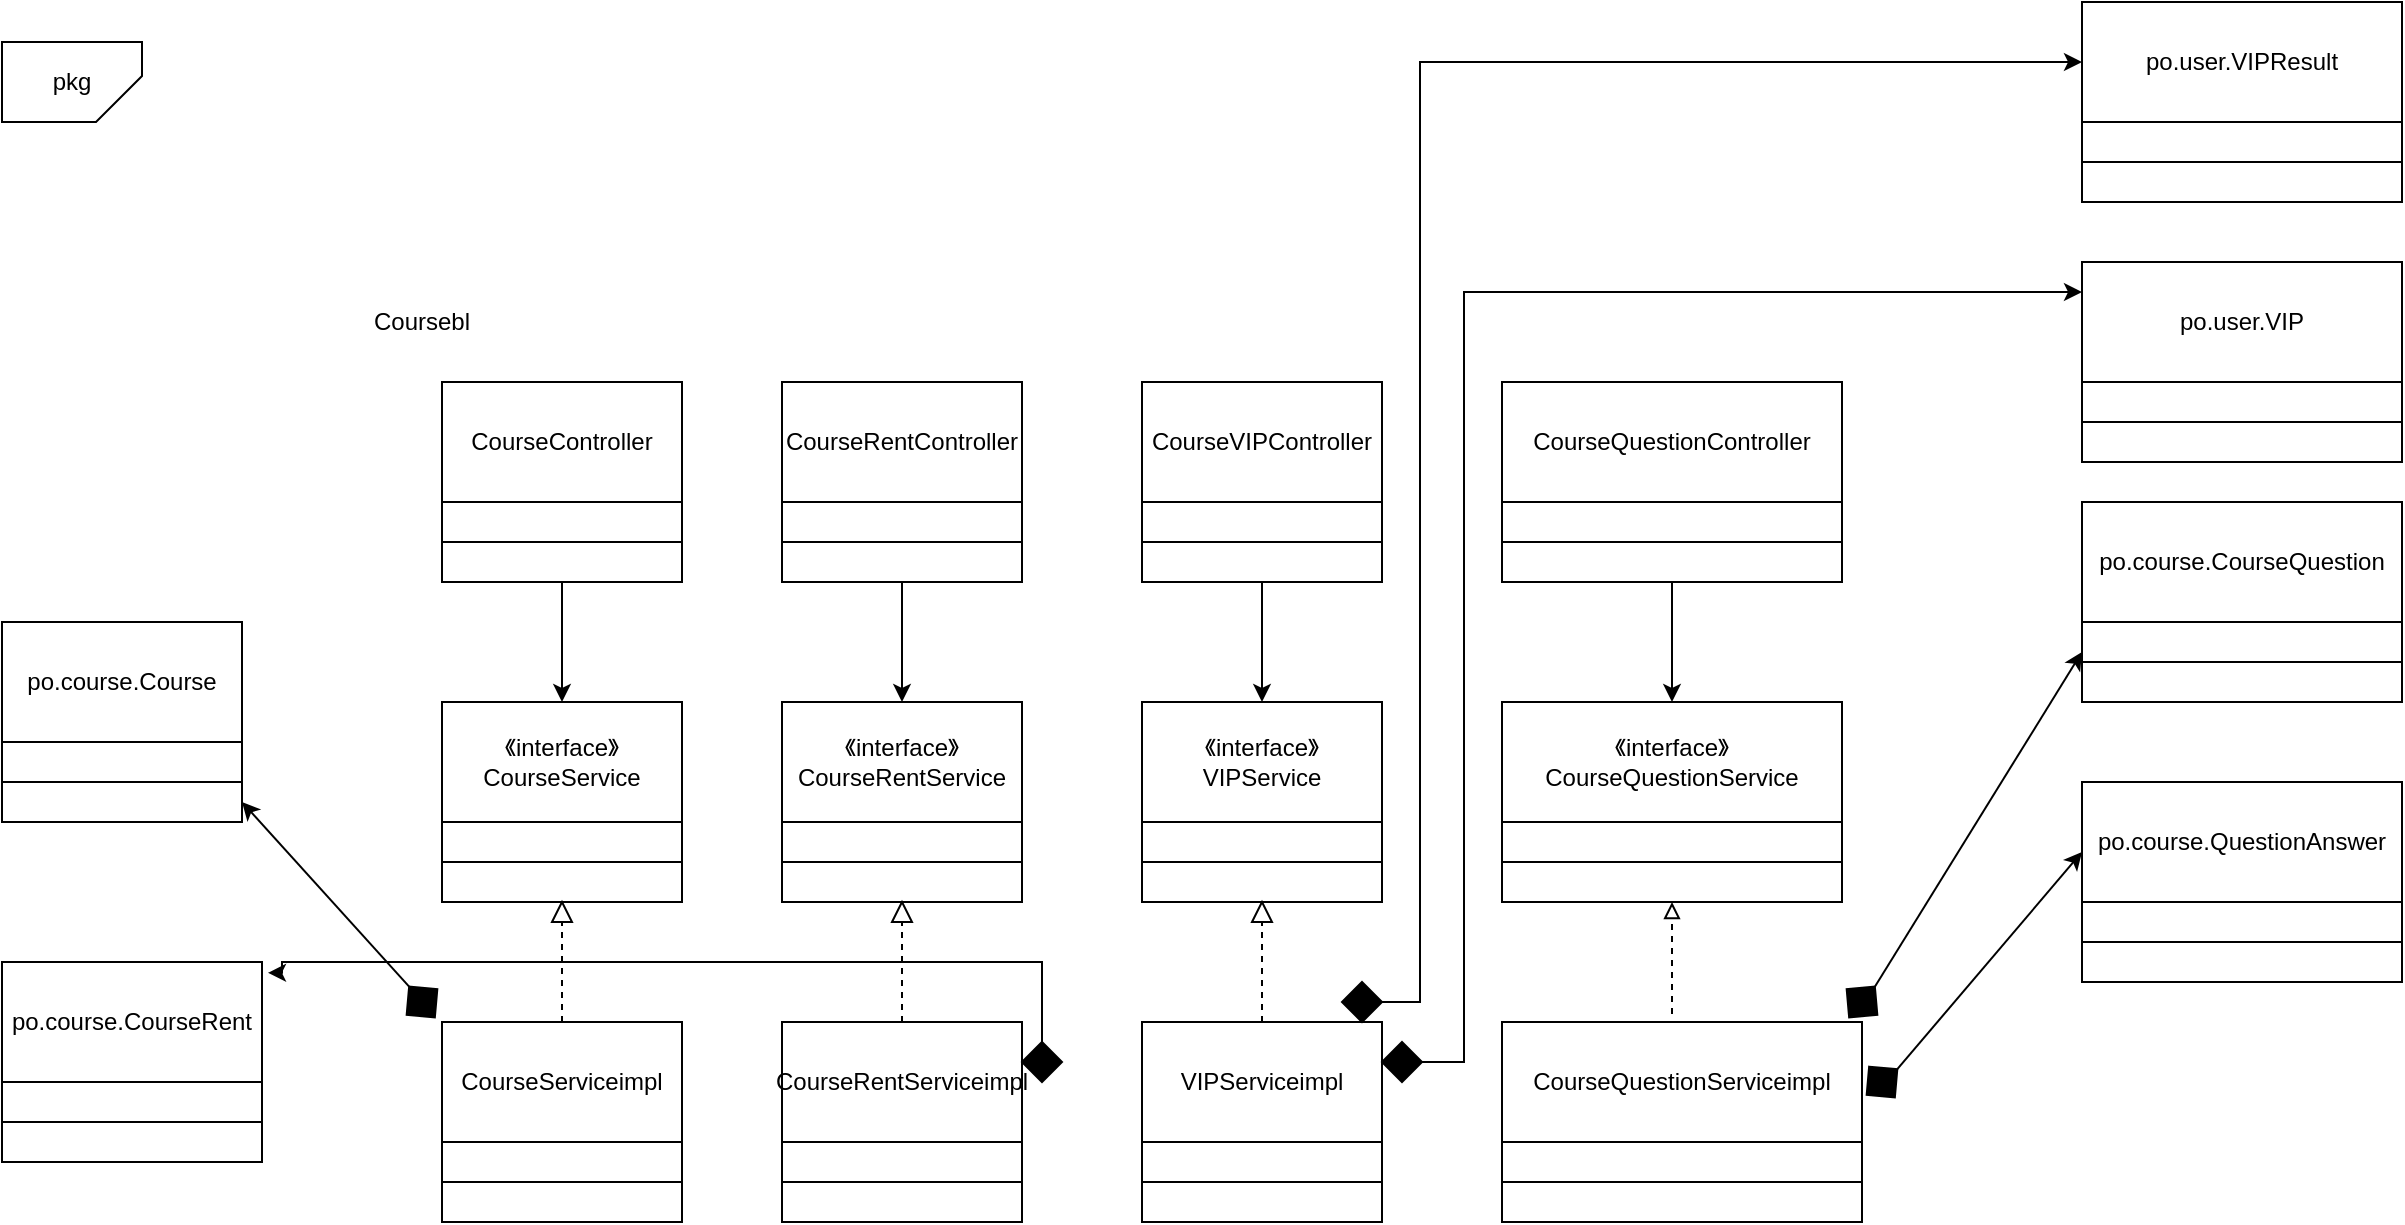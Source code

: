<mxfile version="12.2.4" pages="1"><diagram id="GefTikGZNQkZMdi-Yl83" name="Page-1"><mxGraphModel dx="847" dy="646" grid="1" gridSize="10" guides="1" tooltips="1" connect="1" arrows="1" fold="1" page="1" pageScale="1" pageWidth="827" pageHeight="1169" math="0" shadow="0"><root><mxCell id="0"/><mxCell id="1" parent="0"/><mxCell id="7" value="pkg" style="shape=card;whiteSpace=wrap;html=1;direction=west;size=23;" parent="1" vertex="1"><mxGeometry x="20" y="30" width="70" height="40" as="geometry"/></mxCell><mxCell id="8" value="CourseController" style="rounded=0;whiteSpace=wrap;html=1;" parent="1" vertex="1"><mxGeometry x="240" y="200" width="120" height="60" as="geometry"/></mxCell><mxCell id="9" value="" style="rounded=0;whiteSpace=wrap;html=1;" parent="1" vertex="1"><mxGeometry x="240" y="260" width="120" height="20" as="geometry"/></mxCell><mxCell id="10" value="" style="rounded=0;whiteSpace=wrap;html=1;" parent="1" vertex="1"><mxGeometry x="240" y="280" width="120" height="20" as="geometry"/></mxCell><mxCell id="11" value="" style="endArrow=classic;html=1;exitX=0.5;exitY=1;exitDx=0;exitDy=0;" parent="1" source="10" edge="1"><mxGeometry width="50" height="50" relative="1" as="geometry"><mxPoint x="300" y="380" as="sourcePoint"/><mxPoint x="300" y="360" as="targetPoint"/></mxGeometry></mxCell><mxCell id="12" value="《interface》&lt;br&gt;CourseService" style="rounded=0;whiteSpace=wrap;html=1;" parent="1" vertex="1"><mxGeometry x="240" y="360" width="120" height="60" as="geometry"/></mxCell><mxCell id="13" value="" style="rounded=0;whiteSpace=wrap;html=1;" parent="1" vertex="1"><mxGeometry x="240" y="420" width="120" height="20" as="geometry"/></mxCell><mxCell id="14" value="" style="rounded=0;whiteSpace=wrap;html=1;" parent="1" vertex="1"><mxGeometry x="240" y="440" width="120" height="20" as="geometry"/></mxCell><mxCell id="16" value="CourseServiceimpl" style="rounded=0;whiteSpace=wrap;html=1;" parent="1" vertex="1"><mxGeometry x="240" y="520" width="120" height="60" as="geometry"/></mxCell><mxCell id="17" value="" style="rounded=0;whiteSpace=wrap;html=1;" parent="1" vertex="1"><mxGeometry x="240" y="580" width="120" height="20" as="geometry"/></mxCell><mxCell id="18" value="" style="rounded=0;whiteSpace=wrap;html=1;" parent="1" vertex="1"><mxGeometry x="240" y="600" width="120" height="20" as="geometry"/></mxCell><mxCell id="22" value="CourseQuestionController" style="rounded=0;whiteSpace=wrap;html=1;" parent="1" vertex="1"><mxGeometry x="770" y="200" width="170" height="60" as="geometry"/></mxCell><mxCell id="23" value="" style="rounded=0;whiteSpace=wrap;html=1;" parent="1" vertex="1"><mxGeometry x="770" y="260" width="170" height="20" as="geometry"/></mxCell><mxCell id="24" value="" style="rounded=0;whiteSpace=wrap;html=1;" parent="1" vertex="1"><mxGeometry x="770" y="280" width="170" height="20" as="geometry"/></mxCell><mxCell id="25" value="" style="endArrow=classic;html=1;exitX=0.5;exitY=1;exitDx=0;exitDy=0;entryX=0.5;entryY=0;entryDx=0;entryDy=0;" parent="1" source="24" target="26" edge="1"><mxGeometry width="50" height="50" relative="1" as="geometry"><mxPoint x="830" y="380" as="sourcePoint"/><mxPoint x="830" y="360" as="targetPoint"/></mxGeometry></mxCell><mxCell id="26" value="《interface》&lt;br&gt;CourseQuestionService" style="rounded=0;whiteSpace=wrap;html=1;" parent="1" vertex="1"><mxGeometry x="770" y="360" width="170" height="60" as="geometry"/></mxCell><mxCell id="27" value="" style="rounded=0;whiteSpace=wrap;html=1;" parent="1" vertex="1"><mxGeometry x="770" y="420" width="170" height="20" as="geometry"/></mxCell><mxCell id="28" value="" style="rounded=0;whiteSpace=wrap;html=1;" parent="1" vertex="1"><mxGeometry x="770" y="440" width="170" height="20" as="geometry"/></mxCell><mxCell id="29" value="" style="endArrow=block;html=1;fontFamily=Helvetica;entryX=0.5;entryY=1;entryDx=0;entryDy=0;endFill=0;dashed=1;" parent="1" target="28" edge="1"><mxGeometry width="50" height="50" relative="1" as="geometry"><mxPoint x="855" y="516" as="sourcePoint"/><mxPoint x="855.6" y="550" as="targetPoint"/></mxGeometry></mxCell><mxCell id="30" value="CourseQuestionServiceimpl" style="rounded=0;whiteSpace=wrap;html=1;" parent="1" vertex="1"><mxGeometry x="770" y="520" width="180" height="60" as="geometry"/></mxCell><mxCell id="31" value="" style="rounded=0;whiteSpace=wrap;html=1;" parent="1" vertex="1"><mxGeometry x="770" y="580" width="180" height="20" as="geometry"/></mxCell><mxCell id="32" value="" style="rounded=0;whiteSpace=wrap;html=1;" parent="1" vertex="1"><mxGeometry x="770" y="600" width="180" height="20" as="geometry"/></mxCell><mxCell id="33" value="po.course.Course" style="rounded=0;whiteSpace=wrap;html=1;" parent="1" vertex="1"><mxGeometry x="20" y="320" width="120" height="60" as="geometry"/></mxCell><mxCell id="34" value="" style="rounded=0;whiteSpace=wrap;html=1;" parent="1" vertex="1"><mxGeometry x="20" y="380" width="120" height="20" as="geometry"/></mxCell><mxCell id="35" value="" style="rounded=0;whiteSpace=wrap;html=1;" parent="1" vertex="1"><mxGeometry x="20" y="400" width="120" height="20" as="geometry"/></mxCell><mxCell id="36" value="" style="triangle;whiteSpace=wrap;html=1;direction=north;" parent="1" vertex="1"><mxGeometry x="295" y="460" width="10" height="10" as="geometry"/></mxCell><mxCell id="38" value="" style="endArrow=none;html=1;exitX=0.5;exitY=0;exitDx=0;exitDy=0;dashed=1;" parent="1" source="16" edge="1"><mxGeometry width="50" height="50" relative="1" as="geometry"><mxPoint x="250" y="520" as="sourcePoint"/><mxPoint x="300" y="470" as="targetPoint"/></mxGeometry></mxCell><mxCell id="39" value="" style="endArrow=classic;html=1;exitX=1;exitY=0.5;exitDx=0;exitDy=0;" parent="1" source="40" edge="1"><mxGeometry width="50" height="50" relative="1" as="geometry"><mxPoint x="220" y="510" as="sourcePoint"/><mxPoint x="140" y="410" as="targetPoint"/></mxGeometry></mxCell><mxCell id="40" value="" style="rhombus;whiteSpace=wrap;html=1;direction=south;rotation=140;fillColor=#000000;" parent="1" vertex="1"><mxGeometry x="220" y="500" width="20" height="20" as="geometry"/></mxCell><mxCell id="43" value="po.course.CourseQuestion" style="rounded=0;whiteSpace=wrap;html=1;" parent="1" vertex="1"><mxGeometry x="1060" y="260" width="160" height="60" as="geometry"/></mxCell><mxCell id="44" value="" style="rounded=0;whiteSpace=wrap;html=1;" parent="1" vertex="1"><mxGeometry x="1060" y="320" width="160" height="20" as="geometry"/></mxCell><mxCell id="45" value="" style="rounded=0;whiteSpace=wrap;html=1;" parent="1" vertex="1"><mxGeometry x="1060" y="340" width="160" height="20" as="geometry"/></mxCell><mxCell id="46" value="po.course.QuestionAnswer" style="rounded=0;whiteSpace=wrap;html=1;" parent="1" vertex="1"><mxGeometry x="1060" y="400" width="160" height="60" as="geometry"/></mxCell><mxCell id="47" value="" style="rounded=0;whiteSpace=wrap;html=1;" parent="1" vertex="1"><mxGeometry x="1060" y="460" width="160" height="20" as="geometry"/></mxCell><mxCell id="48" value="" style="rounded=0;whiteSpace=wrap;html=1;" parent="1" vertex="1"><mxGeometry x="1060" y="480" width="160" height="20" as="geometry"/></mxCell><mxCell id="49" value="" style="rhombus;whiteSpace=wrap;html=1;fillColor=#000000;rotation=-40;" parent="1" vertex="1"><mxGeometry x="950" y="540" width="20" height="20" as="geometry"/></mxCell><mxCell id="50" value="" style="endArrow=classic;html=1;exitX=1;exitY=0.5;exitDx=0;exitDy=0;" parent="1" source="49" edge="1"><mxGeometry width="50" height="50" relative="1" as="geometry"><mxPoint x="990" y="500" as="sourcePoint"/><mxPoint x="1060" y="435" as="targetPoint"/></mxGeometry></mxCell><mxCell id="52" value="" style="rhombus;whiteSpace=wrap;html=1;fillColor=#000000;rotation=-140;" parent="1" vertex="1"><mxGeometry x="940" y="500" width="20" height="20" as="geometry"/></mxCell><mxCell id="53" value="" style="endArrow=classic;html=1;exitX=0.5;exitY=1;exitDx=0;exitDy=0;entryX=0;entryY=0.75;entryDx=0;entryDy=0;" parent="1" source="52" target="44" edge="1"><mxGeometry width="50" height="50" relative="1" as="geometry"><mxPoint x="970" y="490" as="sourcePoint"/><mxPoint x="1020" y="440" as="targetPoint"/></mxGeometry></mxCell><mxCell id="55" value="Coursebl" style="text;html=1;strokeColor=none;fillColor=none;align=center;verticalAlign=middle;whiteSpace=wrap;rounded=0;dashed=1;" parent="1" vertex="1"><mxGeometry x="200" y="160" width="60" height="20" as="geometry"/></mxCell><mxCell id="56" value="CourseRentController" style="rounded=0;whiteSpace=wrap;html=1;" vertex="1" parent="1"><mxGeometry x="410" y="200" width="120" height="60" as="geometry"/></mxCell><mxCell id="57" value="" style="rounded=0;whiteSpace=wrap;html=1;" vertex="1" parent="1"><mxGeometry x="410" y="260" width="120" height="20" as="geometry"/></mxCell><mxCell id="58" value="" style="rounded=0;whiteSpace=wrap;html=1;" vertex="1" parent="1"><mxGeometry x="410" y="280" width="120" height="20" as="geometry"/></mxCell><mxCell id="59" value="" style="endArrow=classic;html=1;exitX=0.5;exitY=1;exitDx=0;exitDy=0;" edge="1" parent="1" source="58"><mxGeometry width="50" height="50" relative="1" as="geometry"><mxPoint x="470" y="380" as="sourcePoint"/><mxPoint x="470" y="360" as="targetPoint"/></mxGeometry></mxCell><mxCell id="60" value="《interface》&lt;br&gt;CourseRentService" style="rounded=0;whiteSpace=wrap;html=1;" vertex="1" parent="1"><mxGeometry x="410" y="360" width="120" height="60" as="geometry"/></mxCell><mxCell id="61" value="" style="rounded=0;whiteSpace=wrap;html=1;" vertex="1" parent="1"><mxGeometry x="410" y="420" width="120" height="20" as="geometry"/></mxCell><mxCell id="62" value="" style="rounded=0;whiteSpace=wrap;html=1;" vertex="1" parent="1"><mxGeometry x="410" y="440" width="120" height="20" as="geometry"/></mxCell><mxCell id="63" value="CourseRentServiceimpl" style="rounded=0;whiteSpace=wrap;html=1;" vertex="1" parent="1"><mxGeometry x="410" y="520" width="120" height="60" as="geometry"/></mxCell><mxCell id="64" value="" style="rounded=0;whiteSpace=wrap;html=1;" vertex="1" parent="1"><mxGeometry x="410" y="580" width="120" height="20" as="geometry"/></mxCell><mxCell id="65" value="" style="rounded=0;whiteSpace=wrap;html=1;" vertex="1" parent="1"><mxGeometry x="410" y="600" width="120" height="20" as="geometry"/></mxCell><mxCell id="66" value="" style="triangle;whiteSpace=wrap;html=1;direction=north;" vertex="1" parent="1"><mxGeometry x="465" y="460" width="10" height="10" as="geometry"/></mxCell><mxCell id="67" value="" style="endArrow=none;html=1;exitX=0.5;exitY=0;exitDx=0;exitDy=0;dashed=1;" edge="1" parent="1" source="63"><mxGeometry width="50" height="50" relative="1" as="geometry"><mxPoint x="420" y="520" as="sourcePoint"/><mxPoint x="470" y="470" as="targetPoint"/></mxGeometry></mxCell><mxCell id="68" value="CourseVIPController" style="rounded=0;whiteSpace=wrap;html=1;" vertex="1" parent="1"><mxGeometry x="590" y="200" width="120" height="60" as="geometry"/></mxCell><mxCell id="69" value="" style="rounded=0;whiteSpace=wrap;html=1;" vertex="1" parent="1"><mxGeometry x="590" y="260" width="120" height="20" as="geometry"/></mxCell><mxCell id="70" value="" style="rounded=0;whiteSpace=wrap;html=1;" vertex="1" parent="1"><mxGeometry x="590" y="280" width="120" height="20" as="geometry"/></mxCell><mxCell id="71" value="" style="endArrow=classic;html=1;exitX=0.5;exitY=1;exitDx=0;exitDy=0;" edge="1" parent="1" source="70"><mxGeometry width="50" height="50" relative="1" as="geometry"><mxPoint x="650" y="380" as="sourcePoint"/><mxPoint x="650" y="360" as="targetPoint"/></mxGeometry></mxCell><mxCell id="72" value="《interface》&lt;br&gt;VIPService" style="rounded=0;whiteSpace=wrap;html=1;" vertex="1" parent="1"><mxGeometry x="590" y="360" width="120" height="60" as="geometry"/></mxCell><mxCell id="73" value="" style="rounded=0;whiteSpace=wrap;html=1;" vertex="1" parent="1"><mxGeometry x="590" y="420" width="120" height="20" as="geometry"/></mxCell><mxCell id="74" value="" style="rounded=0;whiteSpace=wrap;html=1;" vertex="1" parent="1"><mxGeometry x="590" y="440" width="120" height="20" as="geometry"/></mxCell><mxCell id="75" value="VIPServiceimpl" style="rounded=0;whiteSpace=wrap;html=1;" vertex="1" parent="1"><mxGeometry x="590" y="520" width="120" height="60" as="geometry"/></mxCell><mxCell id="76" value="" style="rounded=0;whiteSpace=wrap;html=1;" vertex="1" parent="1"><mxGeometry x="590" y="580" width="120" height="20" as="geometry"/></mxCell><mxCell id="77" value="" style="rounded=0;whiteSpace=wrap;html=1;" vertex="1" parent="1"><mxGeometry x="590" y="600" width="120" height="20" as="geometry"/></mxCell><mxCell id="78" value="" style="triangle;whiteSpace=wrap;html=1;direction=north;" vertex="1" parent="1"><mxGeometry x="645" y="460" width="10" height="10" as="geometry"/></mxCell><mxCell id="79" value="" style="endArrow=none;html=1;exitX=0.5;exitY=0;exitDx=0;exitDy=0;dashed=1;" edge="1" parent="1" source="75"><mxGeometry width="50" height="50" relative="1" as="geometry"><mxPoint x="600" y="520" as="sourcePoint"/><mxPoint x="650" y="470" as="targetPoint"/></mxGeometry></mxCell><mxCell id="98" value="" style="edgeStyle=orthogonalEdgeStyle;rounded=0;orthogonalLoop=1;jettySize=auto;html=1;strokeColor=#000000;entryX=1.023;entryY=0.09;entryDx=0;entryDy=0;entryPerimeter=0;" edge="1" parent="1" source="80" target="93"><mxGeometry relative="1" as="geometry"><mxPoint x="160" y="500" as="targetPoint"/><Array as="points"><mxPoint x="540" y="490"/><mxPoint x="160" y="490"/><mxPoint x="160" y="495"/></Array></mxGeometry></mxCell><mxCell id="80" value="" style="rhombus;whiteSpace=wrap;html=1;fillColor=#000000;" vertex="1" parent="1"><mxGeometry x="530" y="530" width="20" height="20" as="geometry"/></mxCell><mxCell id="89" value="" style="edgeStyle=orthogonalEdgeStyle;rounded=0;orthogonalLoop=1;jettySize=auto;html=1;strokeColor=#000000;entryX=0;entryY=0.25;entryDx=0;entryDy=0;" edge="1" parent="1" source="81" target="83"><mxGeometry relative="1" as="geometry"><mxPoint x="751" y="50" as="targetPoint"/><Array as="points"><mxPoint x="751" y="540"/><mxPoint x="751" y="155"/></Array></mxGeometry></mxCell><mxCell id="81" value="" style="rhombus;whiteSpace=wrap;html=1;fillColor=#000000;" vertex="1" parent="1"><mxGeometry x="710" y="530" width="20" height="20" as="geometry"/></mxCell><mxCell id="83" value="po.user.VIP" style="rounded=0;whiteSpace=wrap;html=1;fillColor=#FFFFFF;" vertex="1" parent="1"><mxGeometry x="1060" y="140" width="160" height="60" as="geometry"/></mxCell><mxCell id="84" value="" style="rounded=0;whiteSpace=wrap;html=1;fillColor=#FFFFFF;" vertex="1" parent="1"><mxGeometry x="1060" y="200" width="160" height="20" as="geometry"/></mxCell><mxCell id="85" value="" style="rounded=0;whiteSpace=wrap;html=1;fillColor=#FFFFFF;" vertex="1" parent="1"><mxGeometry x="1060" y="220" width="160" height="20" as="geometry"/></mxCell><mxCell id="86" value="po.user.VIPResult" style="rounded=0;whiteSpace=wrap;html=1;fillColor=#FFFFFF;" vertex="1" parent="1"><mxGeometry x="1060" y="10" width="160" height="60" as="geometry"/></mxCell><mxCell id="87" value="" style="rounded=0;whiteSpace=wrap;html=1;fillColor=#FFFFFF;" vertex="1" parent="1"><mxGeometry x="1060" y="70" width="160" height="20" as="geometry"/></mxCell><mxCell id="88" value="" style="rounded=0;whiteSpace=wrap;html=1;fillColor=#FFFFFF;" vertex="1" parent="1"><mxGeometry x="1060" y="90" width="160" height="20" as="geometry"/></mxCell><mxCell id="92" value="" style="edgeStyle=orthogonalEdgeStyle;rounded=0;orthogonalLoop=1;jettySize=auto;html=1;strokeColor=#000000;entryX=0;entryY=0.5;entryDx=0;entryDy=0;" edge="1" parent="1" source="90" target="86"><mxGeometry relative="1" as="geometry"><mxPoint x="730" y="40" as="targetPoint"/><Array as="points"><mxPoint x="729" y="510"/><mxPoint x="729" y="40"/></Array></mxGeometry></mxCell><mxCell id="90" value="" style="rhombus;whiteSpace=wrap;html=1;fillColor=#000000;" vertex="1" parent="1"><mxGeometry x="690" y="500" width="20" height="20" as="geometry"/></mxCell><mxCell id="93" value="po.course.CourseRent" style="rounded=0;whiteSpace=wrap;html=1;fillColor=#FFFFFF;" vertex="1" parent="1"><mxGeometry x="20" y="490" width="130" height="60" as="geometry"/></mxCell><mxCell id="94" value="" style="rounded=0;whiteSpace=wrap;html=1;fillColor=#FFFFFF;" vertex="1" parent="1"><mxGeometry x="20" y="550" width="130" height="20" as="geometry"/></mxCell><mxCell id="95" value="" style="rounded=0;whiteSpace=wrap;html=1;fillColor=#FFFFFF;" vertex="1" parent="1"><mxGeometry x="20" y="570" width="130" height="20" as="geometry"/></mxCell></root></mxGraphModel></diagram></mxfile>